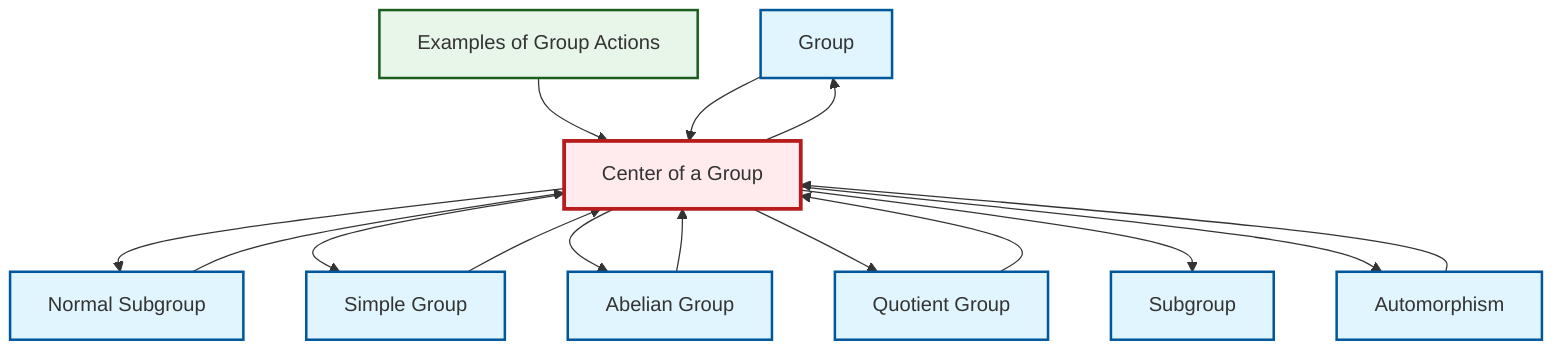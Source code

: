 graph TD
    classDef definition fill:#e1f5fe,stroke:#01579b,stroke-width:2px
    classDef theorem fill:#f3e5f5,stroke:#4a148c,stroke-width:2px
    classDef axiom fill:#fff3e0,stroke:#e65100,stroke-width:2px
    classDef example fill:#e8f5e9,stroke:#1b5e20,stroke-width:2px
    classDef current fill:#ffebee,stroke:#b71c1c,stroke-width:3px
    def-group["Group"]:::definition
    def-subgroup["Subgroup"]:::definition
    ex-group-action-examples["Examples of Group Actions"]:::example
    def-center-of-group["Center of a Group"]:::definition
    def-automorphism["Automorphism"]:::definition
    def-quotient-group["Quotient Group"]:::definition
    def-normal-subgroup["Normal Subgroup"]:::definition
    def-abelian-group["Abelian Group"]:::definition
    def-simple-group["Simple Group"]:::definition
    def-quotient-group --> def-center-of-group
    def-center-of-group --> def-normal-subgroup
    def-center-of-group --> def-simple-group
    def-center-of-group --> def-abelian-group
    def-normal-subgroup --> def-center-of-group
    ex-group-action-examples --> def-center-of-group
    def-group --> def-center-of-group
    def-center-of-group --> def-quotient-group
    def-center-of-group --> def-group
    def-abelian-group --> def-center-of-group
    def-center-of-group --> def-subgroup
    def-center-of-group --> def-automorphism
    def-automorphism --> def-center-of-group
    def-simple-group --> def-center-of-group
    class def-center-of-group current